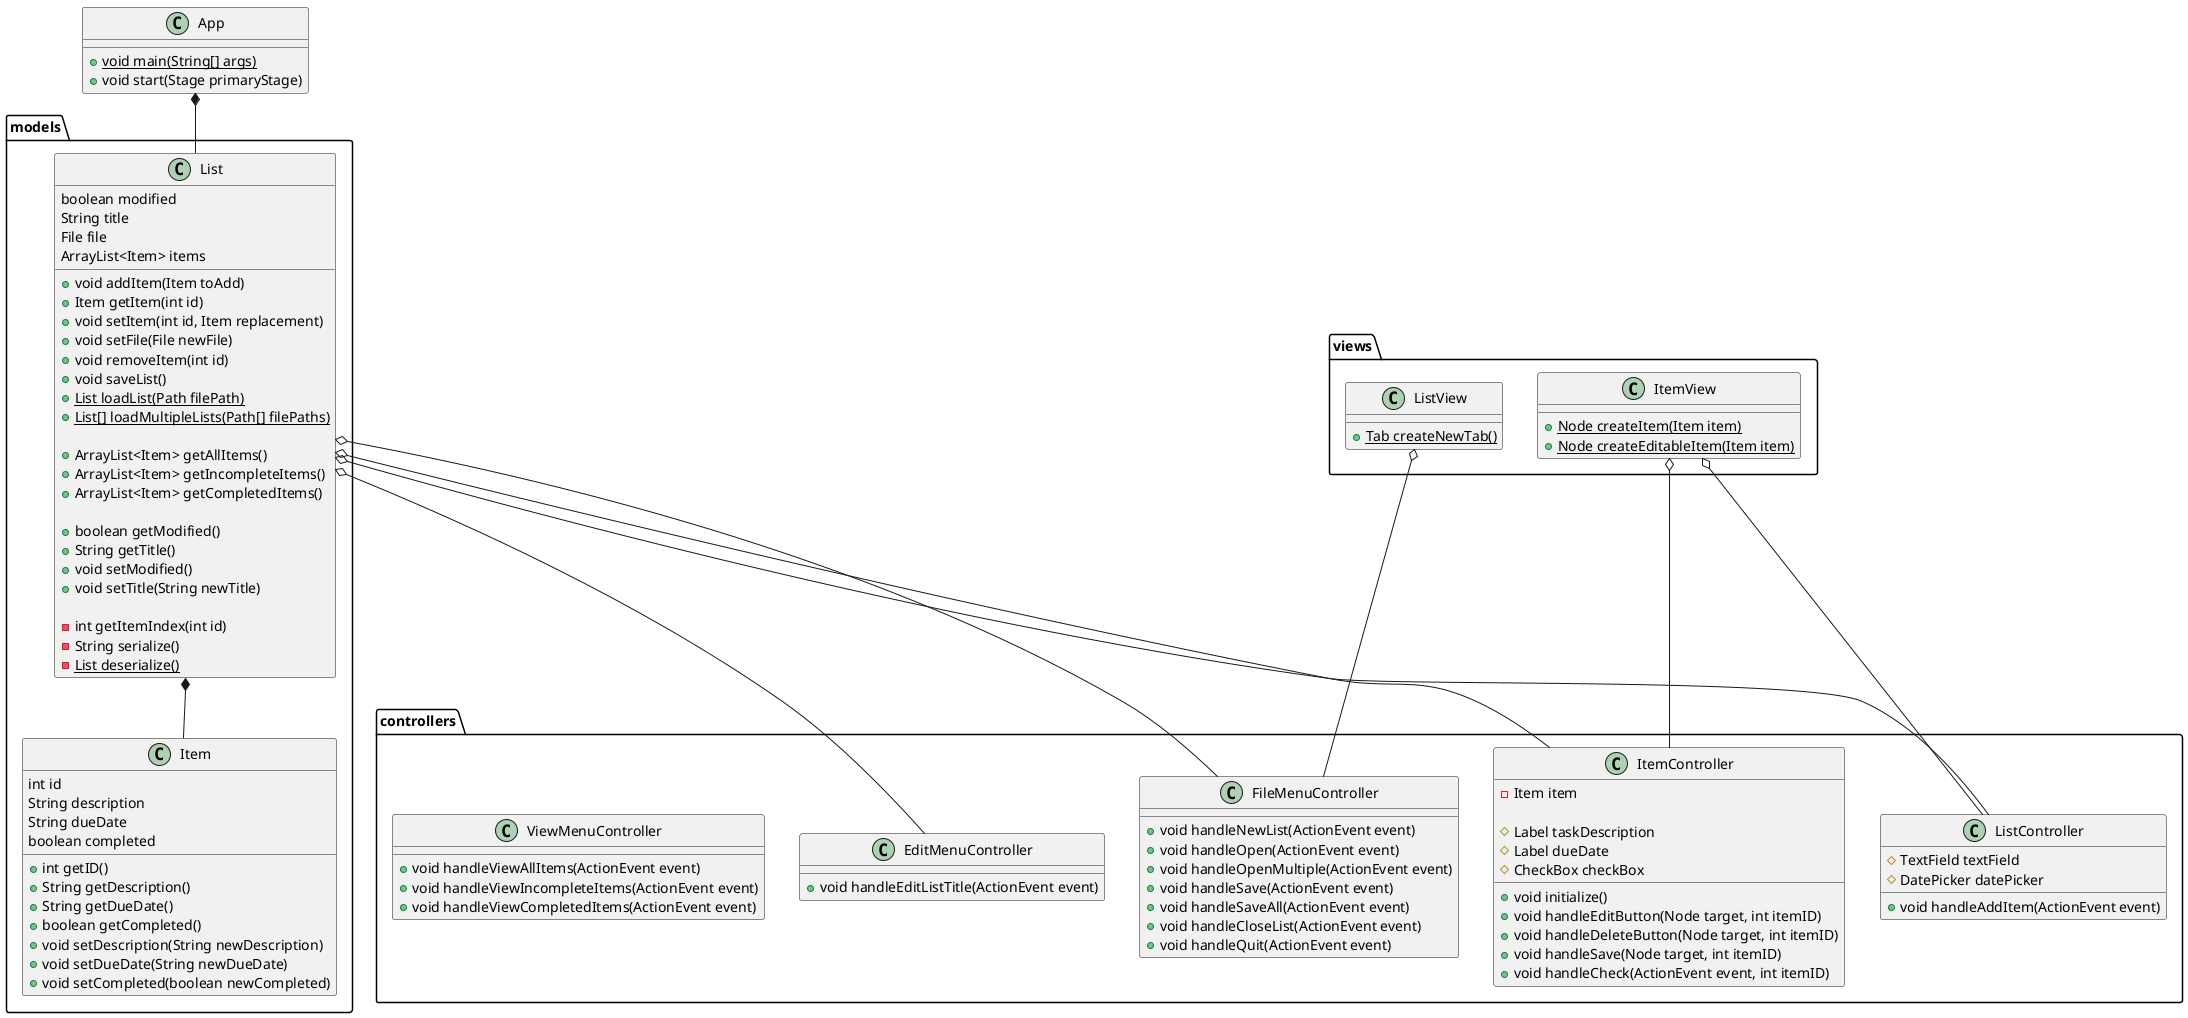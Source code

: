 @startuml
'https://plantuml.com/class-diagram

'Main entrypoint

class App {
    +{static} void main(String[] args)
    +void start(Stage primaryStage)
}

'Views
package views {
    class ItemView {
        +{static} Node createItem(Item item)
        +{static} Node createEditableItem(Item item)
    }

    class ListView {
        +{static} Tab createNewTab()
    }
}

'Controllers
package controllers {
    class ListController {
        #TextField textField
        #DatePicker datePicker

        +void handleAddItem(ActionEvent event)
    }

    class ItemController {
        -Item item

        #Label taskDescription
        #Label dueDate
        #CheckBox checkBox

        +void initialize()
        +void handleEditButton(Node target, int itemID)
        +void handleDeleteButton(Node target, int itemID)
        +void handleSave(Node target, int itemID)
        +void handleCheck(ActionEvent event, int itemID)
    }

    class FileMenuController {
        +void handleNewList(ActionEvent event)
        +void handleOpen(ActionEvent event)
        +void handleOpenMultiple(ActionEvent event)
        +void handleSave(ActionEvent event)
        +void handleSaveAll(ActionEvent event)
        +void handleCloseList(ActionEvent event)
        +void handleQuit(ActionEvent event)
    }

    class EditMenuController {
        +void handleEditListTitle(ActionEvent event)
    }

    class ViewMenuController {
        +void handleViewAllItems(ActionEvent event)
        +void handleViewIncompleteItems(ActionEvent event)
        +void handleViewCompletedItems(ActionEvent event)
    }

}

'Models

package models {

    class List {
        boolean modified
        String title
        File file
        ArrayList<Item> items

        +void addItem(Item toAdd)
        +Item getItem(int id)
        +void setItem(int id, Item replacement)
        +void setFile(File newFile)
        +void removeItem(int id)
        +void saveList()
        {static} +List loadList(Path filePath)
        {static} +List[] loadMultipleLists(Path[] filePaths)

        +ArrayList<Item> getAllItems()
        +ArrayList<Item> getIncompleteItems()
        +ArrayList<Item> getCompletedItems()

        +boolean getModified()
        +String getTitle()
        +void setModified()
        +void setTitle(String newTitle)

        -int getItemIndex(int id)
        -String serialize()
        -{static} List deserialize()
    }

    class Item {
        int id
        String description
        String dueDate
        boolean completed

        +int getID()
        +String getDescription()
        +String getDueDate()
        +boolean getCompleted()
        +void setDescription(String newDescription)
        +void setDueDate(String newDueDate)
        +void setCompleted(boolean newCompleted)
    }

    List *-- Item
}

'Cross-Package dependencies
List o-- ListController
List o-- FileMenuController
List o-- EditMenuController
List o-- ItemController
ItemView o-- ListController
ItemView o-- ItemController
ListView o-- FileMenuController

App *-- List


@enduml